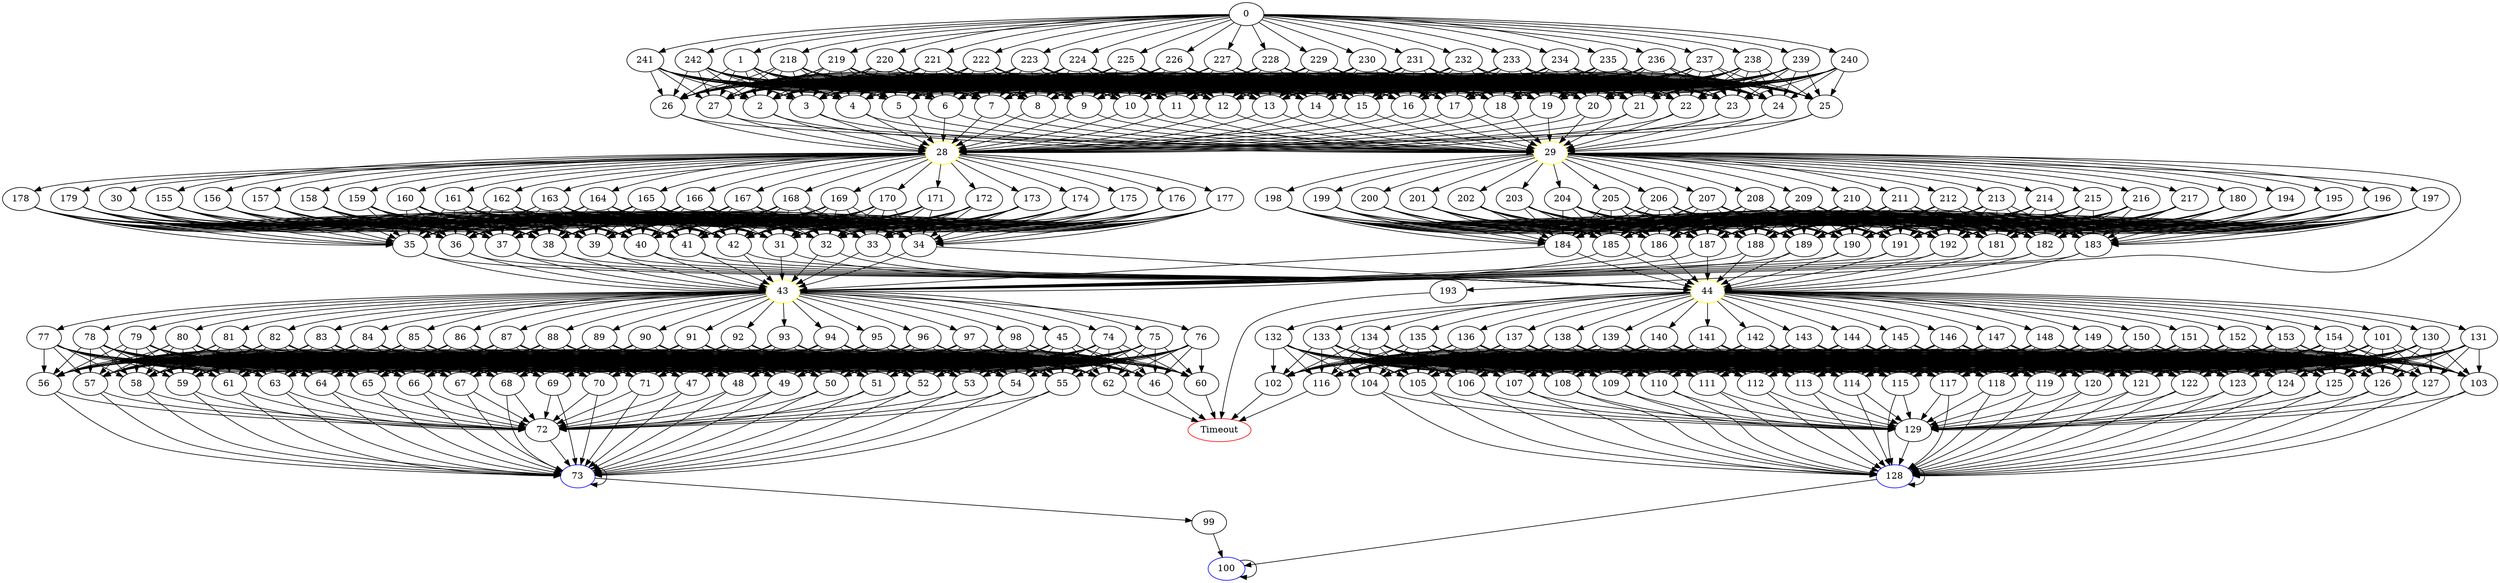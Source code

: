 digraph G {
	0 -> 1;
	0 -> 218;
	0 -> 219;
	0 -> 220;
	0 -> 221;
	0 -> 222;
	0 -> 223;
	0 -> 224;
	0 -> 225;
	0 -> 226;
	0 -> 227;
	0 -> 228;
	0 -> 229;
	0 -> 230;
	0 -> 231;
	0 -> 232;
	0 -> 233;
	0 -> 234;
	0 -> 235;
	0 -> 236;
	0 -> 237;
	0 -> 238;
	0 -> 239;
	0 -> 240;
	0 -> 241;
	0 -> 242;
	1 -> 2;
	1 -> 3;
	1 -> 4;
	1 -> 5;
	1 -> 6;
	1 -> 7;
	1 -> 8;
	1 -> 9;
	1 -> 10;
	1 -> 11;
	1 -> 12;
	1 -> 13;
	1 -> 14;
	1 -> 15;
	1 -> 16;
	1 -> 17;
	1 -> 18;
	1 -> 19;
	1 -> 20;
	1 -> 21;
	1 -> 22;
	1 -> 23;
	1 -> 24;
	1 -> 25;
	1 -> 26;
	1 -> 27;
	2 -> "28";
28 [color=yellow];
	2 -> "29";
29 [color=yellow];
	3 -> "28";
28 [color=yellow];
	3 -> "29";
29 [color=yellow];
	4 -> "28";
28 [color=yellow];
	4 -> "29";
29 [color=yellow];
	5 -> "28";
28 [color=yellow];
	5 -> "29";
29 [color=yellow];
	6 -> "28";
28 [color=yellow];
	6 -> "29";
29 [color=yellow];
	7 -> "28";
28 [color=yellow];
	7 -> "29";
29 [color=yellow];
	8 -> "28";
28 [color=yellow];
	8 -> "29";
29 [color=yellow];
	9 -> "28";
28 [color=yellow];
	9 -> "29";
29 [color=yellow];
	10 -> "28";
28 [color=yellow];
	10 -> "29";
29 [color=yellow];
	11 -> "28";
28 [color=yellow];
	11 -> "29";
29 [color=yellow];
	12 -> "28";
28 [color=yellow];
	12 -> "29";
29 [color=yellow];
	13 -> "28";
28 [color=yellow];
	13 -> "29";
29 [color=yellow];
	14 -> "28";
28 [color=yellow];
	14 -> "29";
29 [color=yellow];
	15 -> "28";
28 [color=yellow];
	15 -> "29";
29 [color=yellow];
	16 -> "28";
28 [color=yellow];
	16 -> "29";
29 [color=yellow];
	17 -> "28";
28 [color=yellow];
	17 -> "29";
29 [color=yellow];
	18 -> "28";
28 [color=yellow];
	18 -> "29";
29 [color=yellow];
	19 -> "28";
28 [color=yellow];
	19 -> "29";
29 [color=yellow];
	20 -> "28";
28 [color=yellow];
	20 -> "29";
29 [color=yellow];
	21 -> "28";
28 [color=yellow];
	21 -> "29";
29 [color=yellow];
	22 -> "28";
28 [color=yellow];
	22 -> "29";
29 [color=yellow];
	23 -> "28";
28 [color=yellow];
	23 -> "29";
29 [color=yellow];
	24 -> "28";
28 [color=yellow];
	24 -> "29";
29 [color=yellow];
	25 -> "28";
28 [color=yellow];
	25 -> "29";
29 [color=yellow];
	26 -> "28";
28 [color=yellow];
	26 -> "29";
29 [color=yellow];
	27 -> "28";
28 [color=yellow];
	27 -> "29";
29 [color=yellow];
	28 -> 30;
	28 -> 155;
	28 -> 156;
	28 -> 157;
	28 -> 158;
	28 -> 159;
	28 -> 160;
	28 -> 161;
	28 -> 162;
	28 -> 163;
	28 -> 164;
	28 -> 165;
	28 -> 166;
	28 -> 167;
	28 -> 168;
	28 -> 169;
	28 -> 170;
	28 -> 171;
	28 -> 172;
	28 -> 173;
	28 -> 174;
	28 -> 175;
	28 -> 176;
	28 -> 177;
	28 -> 178;
	28 -> 179;
	29 -> 180;
	29 -> 193;
	29 -> 194;
	29 -> 195;
	29 -> 196;
	29 -> 197;
	29 -> 198;
	29 -> 199;
	29 -> 200;
	29 -> 201;
	29 -> 202;
	29 -> 203;
	29 -> 204;
	29 -> 205;
	29 -> 206;
	29 -> 207;
	29 -> 208;
	29 -> 209;
	29 -> 210;
	29 -> 211;
	29 -> 212;
	29 -> 213;
	29 -> 214;
	29 -> 215;
	29 -> 216;
	29 -> 217;
	30 -> 31;
	30 -> 32;
	30 -> 33;
	30 -> 34;
	30 -> 35;
	30 -> 36;
	30 -> 37;
	30 -> 38;
	30 -> 39;
	30 -> 40;
	30 -> 41;
	30 -> 42;
	31 -> "43";
43 [color=yellow];
	31 -> "44";
44 [color=yellow];
	32 -> "43";
43 [color=yellow];
	32 -> "44";
44 [color=yellow];
	33 -> "43";
43 [color=yellow];
	33 -> "44";
44 [color=yellow];
	34 -> "43";
43 [color=yellow];
	34 -> "44";
44 [color=yellow];
	35 -> "43";
43 [color=yellow];
	35 -> "44";
44 [color=yellow];
	36 -> "43";
43 [color=yellow];
	36 -> "44";
44 [color=yellow];
	37 -> "43";
43 [color=yellow];
	37 -> "44";
44 [color=yellow];
	38 -> "43";
43 [color=yellow];
	38 -> "44";
44 [color=yellow];
	39 -> "43";
43 [color=yellow];
	39 -> "44";
44 [color=yellow];
	40 -> "43";
43 [color=yellow];
	40 -> "44";
44 [color=yellow];
	41 -> "43";
43 [color=yellow];
	41 -> "44";
44 [color=yellow];
	42 -> "43";
43 [color=yellow];
	42 -> "44";
44 [color=yellow];
	43 -> 45;
	43 -> 74;
	43 -> 75;
	43 -> 76;
	43 -> 77;
	43 -> 78;
	43 -> 79;
	43 -> 80;
	43 -> 81;
	43 -> 82;
	43 -> 83;
	43 -> 84;
	43 -> 85;
	43 -> 86;
	43 -> 87;
	43 -> 88;
	43 -> 89;
	43 -> 90;
	43 -> 91;
	43 -> 92;
	43 -> 93;
	43 -> 94;
	43 -> 95;
	43 -> 96;
	43 -> 97;
	43 -> 98;
	44 -> 101;
	44 -> 130;
	44 -> 131;
	44 -> 132;
	44 -> 133;
	44 -> 134;
	44 -> 135;
	44 -> 136;
	44 -> 137;
	44 -> 138;
	44 -> 139;
	44 -> 140;
	44 -> 141;
	44 -> 142;
	44 -> 143;
	44 -> 144;
	44 -> 145;
	44 -> 146;
	44 -> 147;
	44 -> 148;
	44 -> 149;
	44 -> 150;
	44 -> 151;
	44 -> 152;
	44 -> 153;
	44 -> 154;
	45 -> 46;
	45 -> 47;
	45 -> 48;
	45 -> 49;
	45 -> 50;
	45 -> 51;
	45 -> 52;
	45 -> 53;
	45 -> 54;
	45 -> 55;
	45 -> 56;
	45 -> 57;
	45 -> 58;
	45 -> 59;
	45 -> 60;
	45 -> 61;
	45 -> 62;
	45 -> 63;
	45 -> 64;
	45 -> 65;
	45 -> 66;
	45 -> 67;
	45 -> 68;
	45 -> 69;
	45 -> 70;
	45 -> 71;
	46 -> "Timeout";
Timeout [color=red];
	47 -> 72;
	47 -> "73";
73 [color=blue];
	48 -> 72;
	48 -> "73";
73 [color=blue];
	49 -> 72;
	49 -> "73";
73 [color=blue];
	50 -> 72;
	50 -> "73";
73 [color=blue];
	51 -> 72;
	51 -> "73";
73 [color=blue];
	52 -> 72;
	52 -> "73";
73 [color=blue];
	53 -> 72;
	53 -> "73";
73 [color=blue];
	54 -> 72;
	54 -> "73";
73 [color=blue];
	55 -> 72;
	55 -> "73";
73 [color=blue];
	56 -> 72;
	56 -> "73";
73 [color=blue];
	57 -> 72;
	57 -> "73";
73 [color=blue];
	58 -> 72;
	58 -> "73";
73 [color=blue];
	59 -> 72;
	59 -> "73";
73 [color=blue];
	60 -> "Timeout";
Timeout [color=red];
	61 -> 72;
	61 -> "73";
73 [color=blue];
	62 -> "Timeout";
Timeout [color=red];
	63 -> 72;
	63 -> "73";
73 [color=blue];
	64 -> 72;
	64 -> "73";
73 [color=blue];
	65 -> 72;
	65 -> "73";
73 [color=blue];
	66 -> 72;
	66 -> "73";
73 [color=blue];
	67 -> 72;
	67 -> "73";
73 [color=blue];
	68 -> 72;
	68 -> "73";
73 [color=blue];
	69 -> 72;
	69 -> "73";
73 [color=blue];
	70 -> 72;
	70 -> "73";
73 [color=blue];
	71 -> 72;
	71 -> "73";
73 [color=blue];
	72 -> "73";
73 [color=blue];
	73 -> "73";
73 [color=blue];
	73 -> 99;
	74 -> 46;
	74 -> 47;
	74 -> 48;
	74 -> 49;
	74 -> 50;
	74 -> 51;
	74 -> 52;
	74 -> 53;
	74 -> 54;
	74 -> 55;
	74 -> 56;
	74 -> 57;
	74 -> 58;
	74 -> 59;
	74 -> 60;
	74 -> 61;
	74 -> 62;
	74 -> 63;
	74 -> 64;
	74 -> 65;
	74 -> 66;
	74 -> 67;
	74 -> 68;
	74 -> 69;
	74 -> 70;
	74 -> 71;
	75 -> 46;
	75 -> 47;
	75 -> 48;
	75 -> 49;
	75 -> 50;
	75 -> 51;
	75 -> 52;
	75 -> 53;
	75 -> 54;
	75 -> 55;
	75 -> 56;
	75 -> 57;
	75 -> 58;
	75 -> 59;
	75 -> 60;
	75 -> 61;
	75 -> 62;
	75 -> 63;
	75 -> 64;
	75 -> 65;
	75 -> 66;
	75 -> 67;
	75 -> 68;
	75 -> 69;
	75 -> 70;
	75 -> 71;
	76 -> 46;
	76 -> 47;
	76 -> 48;
	76 -> 49;
	76 -> 50;
	76 -> 51;
	76 -> 52;
	76 -> 53;
	76 -> 54;
	76 -> 55;
	76 -> 56;
	76 -> 57;
	76 -> 58;
	76 -> 59;
	76 -> 60;
	76 -> 61;
	76 -> 62;
	76 -> 63;
	76 -> 64;
	76 -> 65;
	76 -> 66;
	76 -> 67;
	76 -> 68;
	76 -> 69;
	76 -> 70;
	76 -> 71;
	77 -> 46;
	77 -> 47;
	77 -> 48;
	77 -> 49;
	77 -> 50;
	77 -> 51;
	77 -> 52;
	77 -> 53;
	77 -> 54;
	77 -> 55;
	77 -> 56;
	77 -> 57;
	77 -> 58;
	77 -> 59;
	77 -> 60;
	77 -> 61;
	77 -> 62;
	77 -> 63;
	77 -> 64;
	77 -> 65;
	77 -> 66;
	77 -> 67;
	77 -> 68;
	77 -> 69;
	77 -> 70;
	77 -> 71;
	78 -> 46;
	78 -> 47;
	78 -> 48;
	78 -> 49;
	78 -> 50;
	78 -> 51;
	78 -> 52;
	78 -> 53;
	78 -> 54;
	78 -> 55;
	78 -> 56;
	78 -> 57;
	78 -> 58;
	78 -> 59;
	78 -> 60;
	78 -> 61;
	78 -> 62;
	78 -> 63;
	78 -> 64;
	78 -> 65;
	78 -> 66;
	78 -> 67;
	78 -> 68;
	78 -> 69;
	78 -> 70;
	78 -> 71;
	79 -> 46;
	79 -> 47;
	79 -> 48;
	79 -> 49;
	79 -> 50;
	79 -> 51;
	79 -> 52;
	79 -> 53;
	79 -> 54;
	79 -> 55;
	79 -> 56;
	79 -> 57;
	79 -> 58;
	79 -> 59;
	79 -> 60;
	79 -> 61;
	79 -> 62;
	79 -> 63;
	79 -> 64;
	79 -> 65;
	79 -> 66;
	79 -> 67;
	79 -> 68;
	79 -> 69;
	79 -> 70;
	79 -> 71;
	80 -> 46;
	80 -> 47;
	80 -> 48;
	80 -> 49;
	80 -> 50;
	80 -> 51;
	80 -> 52;
	80 -> 53;
	80 -> 54;
	80 -> 55;
	80 -> 56;
	80 -> 57;
	80 -> 58;
	80 -> 59;
	80 -> 60;
	80 -> 61;
	80 -> 62;
	80 -> 63;
	80 -> 64;
	80 -> 65;
	80 -> 66;
	80 -> 67;
	80 -> 68;
	80 -> 69;
	80 -> 70;
	80 -> 71;
	81 -> 46;
	81 -> 47;
	81 -> 48;
	81 -> 49;
	81 -> 50;
	81 -> 51;
	81 -> 52;
	81 -> 53;
	81 -> 54;
	81 -> 55;
	81 -> 56;
	81 -> 57;
	81 -> 58;
	81 -> 59;
	81 -> 60;
	81 -> 61;
	81 -> 62;
	81 -> 63;
	81 -> 64;
	81 -> 65;
	81 -> 66;
	81 -> 67;
	81 -> 68;
	81 -> 69;
	81 -> 70;
	81 -> 71;
	82 -> 46;
	82 -> 47;
	82 -> 48;
	82 -> 49;
	82 -> 50;
	82 -> 51;
	82 -> 52;
	82 -> 53;
	82 -> 54;
	82 -> 55;
	82 -> 56;
	82 -> 57;
	82 -> 58;
	82 -> 59;
	82 -> 60;
	82 -> 61;
	82 -> 62;
	82 -> 63;
	82 -> 64;
	82 -> 65;
	82 -> 66;
	82 -> 67;
	82 -> 68;
	82 -> 69;
	82 -> 70;
	82 -> 71;
	83 -> 46;
	83 -> 47;
	83 -> 48;
	83 -> 49;
	83 -> 50;
	83 -> 51;
	83 -> 52;
	83 -> 53;
	83 -> 54;
	83 -> 55;
	83 -> 56;
	83 -> 57;
	83 -> 58;
	83 -> 59;
	83 -> 60;
	83 -> 61;
	83 -> 62;
	83 -> 63;
	83 -> 64;
	83 -> 65;
	83 -> 66;
	83 -> 67;
	83 -> 68;
	83 -> 69;
	83 -> 70;
	83 -> 71;
	84 -> 46;
	84 -> 47;
	84 -> 48;
	84 -> 49;
	84 -> 50;
	84 -> 51;
	84 -> 52;
	84 -> 53;
	84 -> 54;
	84 -> 55;
	84 -> 56;
	84 -> 57;
	84 -> 58;
	84 -> 59;
	84 -> 60;
	84 -> 61;
	84 -> 62;
	84 -> 63;
	84 -> 64;
	84 -> 65;
	84 -> 66;
	84 -> 67;
	84 -> 68;
	84 -> 69;
	84 -> 70;
	84 -> 71;
	85 -> 46;
	85 -> 47;
	85 -> 48;
	85 -> 49;
	85 -> 50;
	85 -> 51;
	85 -> 52;
	85 -> 53;
	85 -> 54;
	85 -> 55;
	85 -> 56;
	85 -> 57;
	85 -> 58;
	85 -> 59;
	85 -> 60;
	85 -> 61;
	85 -> 62;
	85 -> 63;
	85 -> 64;
	85 -> 65;
	85 -> 66;
	85 -> 67;
	85 -> 68;
	85 -> 69;
	85 -> 70;
	85 -> 71;
	86 -> 46;
	86 -> 47;
	86 -> 48;
	86 -> 49;
	86 -> 50;
	86 -> 51;
	86 -> 52;
	86 -> 53;
	86 -> 54;
	86 -> 55;
	86 -> 56;
	86 -> 57;
	86 -> 58;
	86 -> 59;
	86 -> 60;
	86 -> 61;
	86 -> 62;
	86 -> 63;
	86 -> 64;
	86 -> 65;
	86 -> 66;
	86 -> 67;
	86 -> 68;
	86 -> 69;
	86 -> 70;
	86 -> 71;
	87 -> 46;
	87 -> 47;
	87 -> 48;
	87 -> 49;
	87 -> 50;
	87 -> 51;
	87 -> 52;
	87 -> 53;
	87 -> 54;
	87 -> 55;
	87 -> 56;
	87 -> 57;
	87 -> 58;
	87 -> 59;
	87 -> 60;
	87 -> 61;
	87 -> 62;
	87 -> 63;
	87 -> 64;
	87 -> 65;
	87 -> 66;
	87 -> 67;
	87 -> 68;
	87 -> 69;
	87 -> 70;
	87 -> 71;
	88 -> 46;
	88 -> 47;
	88 -> 48;
	88 -> 49;
	88 -> 50;
	88 -> 51;
	88 -> 52;
	88 -> 53;
	88 -> 54;
	88 -> 55;
	88 -> 56;
	88 -> 57;
	88 -> 58;
	88 -> 59;
	88 -> 60;
	88 -> 61;
	88 -> 62;
	88 -> 63;
	88 -> 64;
	88 -> 65;
	88 -> 66;
	88 -> 67;
	88 -> 68;
	88 -> 69;
	88 -> 70;
	88 -> 71;
	89 -> 46;
	89 -> 47;
	89 -> 48;
	89 -> 49;
	89 -> 50;
	89 -> 51;
	89 -> 52;
	89 -> 53;
	89 -> 54;
	89 -> 55;
	89 -> 56;
	89 -> 57;
	89 -> 58;
	89 -> 59;
	89 -> 60;
	89 -> 61;
	89 -> 62;
	89 -> 63;
	89 -> 64;
	89 -> 65;
	89 -> 66;
	89 -> 67;
	89 -> 68;
	89 -> 69;
	89 -> 70;
	89 -> 71;
	90 -> 46;
	90 -> 47;
	90 -> 48;
	90 -> 49;
	90 -> 50;
	90 -> 51;
	90 -> 52;
	90 -> 53;
	90 -> 54;
	90 -> 55;
	90 -> 56;
	90 -> 57;
	90 -> 58;
	90 -> 59;
	90 -> 60;
	90 -> 61;
	90 -> 62;
	90 -> 63;
	90 -> 64;
	90 -> 65;
	90 -> 66;
	90 -> 67;
	90 -> 68;
	90 -> 69;
	90 -> 70;
	90 -> 71;
	91 -> 46;
	91 -> 47;
	91 -> 48;
	91 -> 49;
	91 -> 50;
	91 -> 51;
	91 -> 52;
	91 -> 53;
	91 -> 54;
	91 -> 55;
	91 -> 56;
	91 -> 57;
	91 -> 58;
	91 -> 59;
	91 -> 60;
	91 -> 61;
	91 -> 62;
	91 -> 63;
	91 -> 64;
	91 -> 65;
	91 -> 66;
	91 -> 67;
	91 -> 68;
	91 -> 69;
	91 -> 70;
	91 -> 71;
	92 -> 46;
	92 -> 47;
	92 -> 48;
	92 -> 49;
	92 -> 50;
	92 -> 51;
	92 -> 52;
	92 -> 53;
	92 -> 54;
	92 -> 55;
	92 -> 56;
	92 -> 57;
	92 -> 58;
	92 -> 59;
	92 -> 60;
	92 -> 61;
	92 -> 62;
	92 -> 63;
	92 -> 64;
	92 -> 65;
	92 -> 66;
	92 -> 67;
	92 -> 68;
	92 -> 69;
	92 -> 70;
	92 -> 71;
	93 -> 46;
	93 -> 47;
	93 -> 48;
	93 -> 49;
	93 -> 50;
	93 -> 51;
	93 -> 52;
	93 -> 53;
	93 -> 54;
	93 -> 55;
	93 -> 56;
	93 -> 57;
	93 -> 58;
	93 -> 59;
	93 -> 60;
	93 -> 61;
	93 -> 62;
	93 -> 63;
	93 -> 64;
	93 -> 65;
	93 -> 66;
	93 -> 67;
	93 -> 68;
	93 -> 69;
	93 -> 70;
	93 -> 71;
	94 -> 46;
	94 -> 47;
	94 -> 48;
	94 -> 49;
	94 -> 50;
	94 -> 51;
	94 -> 52;
	94 -> 53;
	94 -> 54;
	94 -> 55;
	94 -> 56;
	94 -> 57;
	94 -> 58;
	94 -> 59;
	94 -> 60;
	94 -> 61;
	94 -> 62;
	94 -> 63;
	94 -> 64;
	94 -> 65;
	94 -> 66;
	94 -> 67;
	94 -> 68;
	94 -> 69;
	94 -> 70;
	94 -> 71;
	95 -> 46;
	95 -> 47;
	95 -> 48;
	95 -> 49;
	95 -> 50;
	95 -> 51;
	95 -> 52;
	95 -> 53;
	95 -> 54;
	95 -> 55;
	95 -> 56;
	95 -> 57;
	95 -> 58;
	95 -> 59;
	95 -> 60;
	95 -> 61;
	95 -> 62;
	95 -> 63;
	95 -> 64;
	95 -> 65;
	95 -> 66;
	95 -> 67;
	95 -> 68;
	95 -> 69;
	95 -> 70;
	95 -> 71;
	96 -> 46;
	96 -> 47;
	96 -> 48;
	96 -> 49;
	96 -> 50;
	96 -> 51;
	96 -> 52;
	96 -> 53;
	96 -> 54;
	96 -> 55;
	96 -> 56;
	96 -> 57;
	96 -> 58;
	96 -> 59;
	96 -> 60;
	96 -> 61;
	96 -> 62;
	96 -> 63;
	96 -> 64;
	96 -> 65;
	96 -> 66;
	96 -> 67;
	96 -> 68;
	96 -> 69;
	96 -> 70;
	96 -> 71;
	97 -> 46;
	97 -> 47;
	97 -> 48;
	97 -> 49;
	97 -> 50;
	97 -> 51;
	97 -> 52;
	97 -> 53;
	97 -> 54;
	97 -> 55;
	97 -> 56;
	97 -> 57;
	97 -> 58;
	97 -> 59;
	97 -> 60;
	97 -> 61;
	97 -> 62;
	97 -> 63;
	97 -> 64;
	97 -> 65;
	97 -> 66;
	97 -> 67;
	97 -> 68;
	97 -> 69;
	97 -> 70;
	97 -> 71;
	98 -> 46;
	98 -> 47;
	98 -> 48;
	98 -> 49;
	98 -> 50;
	98 -> 51;
	98 -> 52;
	98 -> 53;
	98 -> 54;
	98 -> 55;
	98 -> 56;
	98 -> 57;
	98 -> 58;
	98 -> 59;
	98 -> 60;
	98 -> 61;
	98 -> 62;
	98 -> 63;
	98 -> 64;
	98 -> 65;
	98 -> 66;
	98 -> 67;
	98 -> 68;
	98 -> 69;
	98 -> 70;
	98 -> 71;
	99 -> "100";
100 [color=blue];
	100 -> "100";
100 [color=blue];
	101 -> 102;
	101 -> 103;
	101 -> 104;
	101 -> 105;
	101 -> 106;
	101 -> 107;
	101 -> 108;
	101 -> 109;
	101 -> 110;
	101 -> 111;
	101 -> 112;
	101 -> 113;
	101 -> 114;
	101 -> 115;
	101 -> 116;
	101 -> 117;
	101 -> 118;
	101 -> 119;
	101 -> 120;
	101 -> 121;
	101 -> 122;
	101 -> 123;
	101 -> 124;
	101 -> 125;
	101 -> 126;
	101 -> 127;
	102 -> "Timeout";
Timeout [color=red];
	103 -> "128";
128 [color=blue];
	103 -> 129;
	104 -> "128";
128 [color=blue];
	104 -> 129;
	105 -> "128";
128 [color=blue];
	105 -> 129;
	106 -> "128";
128 [color=blue];
	106 -> 129;
	107 -> "128";
128 [color=blue];
	107 -> 129;
	108 -> "128";
128 [color=blue];
	108 -> 129;
	109 -> "128";
128 [color=blue];
	109 -> 129;
	110 -> "128";
128 [color=blue];
	110 -> 129;
	111 -> "128";
128 [color=blue];
	111 -> 129;
	112 -> "128";
128 [color=blue];
	112 -> 129;
	113 -> "128";
128 [color=blue];
	113 -> 129;
	114 -> "128";
128 [color=blue];
	114 -> 129;
	115 -> "128";
128 [color=blue];
	115 -> 129;
	116 -> "Timeout";
Timeout [color=red];
	117 -> "128";
128 [color=blue];
	117 -> 129;
	118 -> "128";
128 [color=blue];
	118 -> 129;
	119 -> "128";
128 [color=blue];
	119 -> 129;
	120 -> "128";
128 [color=blue];
	120 -> 129;
	121 -> "128";
128 [color=blue];
	121 -> 129;
	122 -> "128";
128 [color=blue];
	122 -> 129;
	123 -> "128";
128 [color=blue];
	123 -> 129;
	124 -> "128";
128 [color=blue];
	124 -> 129;
	125 -> "128";
128 [color=blue];
	125 -> 129;
	126 -> "128";
128 [color=blue];
	126 -> 129;
	127 -> "128";
128 [color=blue];
	127 -> 129;
	128 -> "100";
100 [color=blue];
	128 -> "128";
128 [color=blue];
	129 -> "128";
128 [color=blue];
	130 -> 102;
	130 -> 103;
	130 -> 104;
	130 -> 105;
	130 -> 106;
	130 -> 107;
	130 -> 108;
	130 -> 109;
	130 -> 110;
	130 -> 111;
	130 -> 112;
	130 -> 113;
	130 -> 114;
	130 -> 115;
	130 -> 116;
	130 -> 117;
	130 -> 118;
	130 -> 119;
	130 -> 120;
	130 -> 121;
	130 -> 122;
	130 -> 123;
	130 -> 124;
	130 -> 125;
	130 -> 126;
	130 -> 127;
	131 -> 102;
	131 -> 103;
	131 -> 104;
	131 -> 105;
	131 -> 106;
	131 -> 107;
	131 -> 108;
	131 -> 109;
	131 -> 110;
	131 -> 111;
	131 -> 112;
	131 -> 113;
	131 -> 114;
	131 -> 115;
	131 -> 116;
	131 -> 117;
	131 -> 118;
	131 -> 119;
	131 -> 120;
	131 -> 121;
	131 -> 122;
	131 -> 123;
	131 -> 124;
	131 -> 125;
	131 -> 126;
	131 -> 127;
	132 -> 102;
	132 -> 103;
	132 -> 104;
	132 -> 105;
	132 -> 106;
	132 -> 107;
	132 -> 108;
	132 -> 109;
	132 -> 110;
	132 -> 111;
	132 -> 112;
	132 -> 113;
	132 -> 114;
	132 -> 115;
	132 -> 116;
	132 -> 117;
	132 -> 118;
	132 -> 119;
	132 -> 120;
	132 -> 121;
	132 -> 122;
	132 -> 123;
	132 -> 124;
	132 -> 125;
	132 -> 126;
	132 -> 127;
	133 -> 102;
	133 -> 103;
	133 -> 104;
	133 -> 105;
	133 -> 106;
	133 -> 107;
	133 -> 108;
	133 -> 109;
	133 -> 110;
	133 -> 111;
	133 -> 112;
	133 -> 113;
	133 -> 114;
	133 -> 115;
	133 -> 116;
	133 -> 117;
	133 -> 118;
	133 -> 119;
	133 -> 120;
	133 -> 121;
	133 -> 122;
	133 -> 123;
	133 -> 124;
	133 -> 125;
	133 -> 126;
	133 -> 127;
	134 -> 102;
	134 -> 103;
	134 -> 104;
	134 -> 105;
	134 -> 106;
	134 -> 107;
	134 -> 108;
	134 -> 109;
	134 -> 110;
	134 -> 111;
	134 -> 112;
	134 -> 113;
	134 -> 114;
	134 -> 115;
	134 -> 116;
	134 -> 117;
	134 -> 118;
	134 -> 119;
	134 -> 120;
	134 -> 121;
	134 -> 122;
	134 -> 123;
	134 -> 124;
	134 -> 125;
	134 -> 126;
	134 -> 127;
	135 -> 102;
	135 -> 103;
	135 -> 104;
	135 -> 105;
	135 -> 106;
	135 -> 107;
	135 -> 108;
	135 -> 109;
	135 -> 110;
	135 -> 111;
	135 -> 112;
	135 -> 113;
	135 -> 114;
	135 -> 115;
	135 -> 116;
	135 -> 117;
	135 -> 118;
	135 -> 119;
	135 -> 120;
	135 -> 121;
	135 -> 122;
	135 -> 123;
	135 -> 124;
	135 -> 125;
	135 -> 126;
	135 -> 127;
	136 -> 102;
	136 -> 103;
	136 -> 104;
	136 -> 105;
	136 -> 106;
	136 -> 107;
	136 -> 108;
	136 -> 109;
	136 -> 110;
	136 -> 111;
	136 -> 112;
	136 -> 113;
	136 -> 114;
	136 -> 115;
	136 -> 116;
	136 -> 117;
	136 -> 118;
	136 -> 119;
	136 -> 120;
	136 -> 121;
	136 -> 122;
	136 -> 123;
	136 -> 124;
	136 -> 125;
	136 -> 126;
	136 -> 127;
	137 -> 102;
	137 -> 103;
	137 -> 104;
	137 -> 105;
	137 -> 106;
	137 -> 107;
	137 -> 108;
	137 -> 109;
	137 -> 110;
	137 -> 111;
	137 -> 112;
	137 -> 113;
	137 -> 114;
	137 -> 115;
	137 -> 116;
	137 -> 117;
	137 -> 118;
	137 -> 119;
	137 -> 120;
	137 -> 121;
	137 -> 122;
	137 -> 123;
	137 -> 124;
	137 -> 125;
	137 -> 126;
	137 -> 127;
	138 -> 102;
	138 -> 103;
	138 -> 104;
	138 -> 105;
	138 -> 106;
	138 -> 107;
	138 -> 108;
	138 -> 109;
	138 -> 110;
	138 -> 111;
	138 -> 112;
	138 -> 113;
	138 -> 114;
	138 -> 115;
	138 -> 116;
	138 -> 117;
	138 -> 118;
	138 -> 119;
	138 -> 120;
	138 -> 121;
	138 -> 122;
	138 -> 123;
	138 -> 124;
	138 -> 125;
	138 -> 126;
	138 -> 127;
	139 -> 102;
	139 -> 103;
	139 -> 104;
	139 -> 105;
	139 -> 106;
	139 -> 107;
	139 -> 108;
	139 -> 109;
	139 -> 110;
	139 -> 111;
	139 -> 112;
	139 -> 113;
	139 -> 114;
	139 -> 115;
	139 -> 116;
	139 -> 117;
	139 -> 118;
	139 -> 119;
	139 -> 120;
	139 -> 121;
	139 -> 122;
	139 -> 123;
	139 -> 124;
	139 -> 125;
	139 -> 126;
	139 -> 127;
	140 -> 102;
	140 -> 103;
	140 -> 104;
	140 -> 105;
	140 -> 106;
	140 -> 107;
	140 -> 108;
	140 -> 109;
	140 -> 110;
	140 -> 111;
	140 -> 112;
	140 -> 113;
	140 -> 114;
	140 -> 115;
	140 -> 116;
	140 -> 117;
	140 -> 118;
	140 -> 119;
	140 -> 120;
	140 -> 121;
	140 -> 122;
	140 -> 123;
	140 -> 124;
	140 -> 125;
	140 -> 126;
	140 -> 127;
	141 -> 102;
	141 -> 103;
	141 -> 104;
	141 -> 105;
	141 -> 106;
	141 -> 107;
	141 -> 108;
	141 -> 109;
	141 -> 110;
	141 -> 111;
	141 -> 112;
	141 -> 113;
	141 -> 114;
	141 -> 115;
	141 -> 116;
	141 -> 117;
	141 -> 118;
	141 -> 119;
	141 -> 120;
	141 -> 121;
	141 -> 122;
	141 -> 123;
	141 -> 124;
	141 -> 125;
	141 -> 126;
	141 -> 127;
	142 -> 102;
	142 -> 103;
	142 -> 104;
	142 -> 105;
	142 -> 106;
	142 -> 107;
	142 -> 108;
	142 -> 109;
	142 -> 110;
	142 -> 111;
	142 -> 112;
	142 -> 113;
	142 -> 114;
	142 -> 115;
	142 -> 116;
	142 -> 117;
	142 -> 118;
	142 -> 119;
	142 -> 120;
	142 -> 121;
	142 -> 122;
	142 -> 123;
	142 -> 124;
	142 -> 125;
	142 -> 126;
	142 -> 127;
	143 -> 102;
	143 -> 103;
	143 -> 104;
	143 -> 105;
	143 -> 106;
	143 -> 107;
	143 -> 108;
	143 -> 109;
	143 -> 110;
	143 -> 111;
	143 -> 112;
	143 -> 113;
	143 -> 114;
	143 -> 115;
	143 -> 116;
	143 -> 117;
	143 -> 118;
	143 -> 119;
	143 -> 120;
	143 -> 121;
	143 -> 122;
	143 -> 123;
	143 -> 124;
	143 -> 125;
	143 -> 126;
	143 -> 127;
	144 -> 102;
	144 -> 103;
	144 -> 104;
	144 -> 105;
	144 -> 106;
	144 -> 107;
	144 -> 108;
	144 -> 109;
	144 -> 110;
	144 -> 111;
	144 -> 112;
	144 -> 113;
	144 -> 114;
	144 -> 115;
	144 -> 116;
	144 -> 117;
	144 -> 118;
	144 -> 119;
	144 -> 120;
	144 -> 121;
	144 -> 122;
	144 -> 123;
	144 -> 124;
	144 -> 125;
	144 -> 126;
	144 -> 127;
	145 -> 102;
	145 -> 103;
	145 -> 104;
	145 -> 105;
	145 -> 106;
	145 -> 107;
	145 -> 108;
	145 -> 109;
	145 -> 110;
	145 -> 111;
	145 -> 112;
	145 -> 113;
	145 -> 114;
	145 -> 115;
	145 -> 116;
	145 -> 117;
	145 -> 118;
	145 -> 119;
	145 -> 120;
	145 -> 121;
	145 -> 122;
	145 -> 123;
	145 -> 124;
	145 -> 125;
	145 -> 126;
	145 -> 127;
	146 -> 102;
	146 -> 103;
	146 -> 104;
	146 -> 105;
	146 -> 106;
	146 -> 107;
	146 -> 108;
	146 -> 109;
	146 -> 110;
	146 -> 111;
	146 -> 112;
	146 -> 113;
	146 -> 114;
	146 -> 115;
	146 -> 116;
	146 -> 117;
	146 -> 118;
	146 -> 119;
	146 -> 120;
	146 -> 121;
	146 -> 122;
	146 -> 123;
	146 -> 124;
	146 -> 125;
	146 -> 126;
	146 -> 127;
	147 -> 102;
	147 -> 103;
	147 -> 104;
	147 -> 105;
	147 -> 106;
	147 -> 107;
	147 -> 108;
	147 -> 109;
	147 -> 110;
	147 -> 111;
	147 -> 112;
	147 -> 113;
	147 -> 114;
	147 -> 115;
	147 -> 116;
	147 -> 117;
	147 -> 118;
	147 -> 119;
	147 -> 120;
	147 -> 121;
	147 -> 122;
	147 -> 123;
	147 -> 124;
	147 -> 125;
	147 -> 126;
	147 -> 127;
	148 -> 102;
	148 -> 103;
	148 -> 104;
	148 -> 105;
	148 -> 106;
	148 -> 107;
	148 -> 108;
	148 -> 109;
	148 -> 110;
	148 -> 111;
	148 -> 112;
	148 -> 113;
	148 -> 114;
	148 -> 115;
	148 -> 116;
	148 -> 117;
	148 -> 118;
	148 -> 119;
	148 -> 120;
	148 -> 121;
	148 -> 122;
	148 -> 123;
	148 -> 124;
	148 -> 125;
	148 -> 126;
	148 -> 127;
	149 -> 102;
	149 -> 103;
	149 -> 104;
	149 -> 105;
	149 -> 106;
	149 -> 107;
	149 -> 108;
	149 -> 109;
	149 -> 110;
	149 -> 111;
	149 -> 112;
	149 -> 113;
	149 -> 114;
	149 -> 115;
	149 -> 116;
	149 -> 117;
	149 -> 118;
	149 -> 119;
	149 -> 120;
	149 -> 121;
	149 -> 122;
	149 -> 123;
	149 -> 124;
	149 -> 125;
	149 -> 126;
	149 -> 127;
	150 -> 102;
	150 -> 103;
	150 -> 104;
	150 -> 105;
	150 -> 106;
	150 -> 107;
	150 -> 108;
	150 -> 109;
	150 -> 110;
	150 -> 111;
	150 -> 112;
	150 -> 113;
	150 -> 114;
	150 -> 115;
	150 -> 116;
	150 -> 117;
	150 -> 118;
	150 -> 119;
	150 -> 120;
	150 -> 121;
	150 -> 122;
	150 -> 123;
	150 -> 124;
	150 -> 125;
	150 -> 126;
	150 -> 127;
	151 -> 102;
	151 -> 103;
	151 -> 104;
	151 -> 105;
	151 -> 106;
	151 -> 107;
	151 -> 108;
	151 -> 109;
	151 -> 110;
	151 -> 111;
	151 -> 112;
	151 -> 113;
	151 -> 114;
	151 -> 115;
	151 -> 116;
	151 -> 117;
	151 -> 118;
	151 -> 119;
	151 -> 120;
	151 -> 121;
	151 -> 122;
	151 -> 123;
	151 -> 124;
	151 -> 125;
	151 -> 126;
	151 -> 127;
	152 -> 102;
	152 -> 103;
	152 -> 104;
	152 -> 105;
	152 -> 106;
	152 -> 107;
	152 -> 108;
	152 -> 109;
	152 -> 110;
	152 -> 111;
	152 -> 112;
	152 -> 113;
	152 -> 114;
	152 -> 115;
	152 -> 116;
	152 -> 117;
	152 -> 118;
	152 -> 119;
	152 -> 120;
	152 -> 121;
	152 -> 122;
	152 -> 123;
	152 -> 124;
	152 -> 125;
	152 -> 126;
	152 -> 127;
	153 -> 102;
	153 -> 103;
	153 -> 104;
	153 -> 105;
	153 -> 106;
	153 -> 107;
	153 -> 108;
	153 -> 109;
	153 -> 110;
	153 -> 111;
	153 -> 112;
	153 -> 113;
	153 -> 114;
	153 -> 115;
	153 -> 116;
	153 -> 117;
	153 -> 118;
	153 -> 119;
	153 -> 120;
	153 -> 121;
	153 -> 122;
	153 -> 123;
	153 -> 124;
	153 -> 125;
	153 -> 126;
	153 -> 127;
	154 -> 102;
	154 -> 103;
	154 -> 104;
	154 -> 105;
	154 -> 106;
	154 -> 107;
	154 -> 108;
	154 -> 109;
	154 -> 110;
	154 -> 111;
	154 -> 112;
	154 -> 113;
	154 -> 114;
	154 -> 115;
	154 -> 116;
	154 -> 117;
	154 -> 118;
	154 -> 119;
	154 -> 120;
	154 -> 121;
	154 -> 122;
	154 -> 123;
	154 -> 124;
	154 -> 125;
	154 -> 126;
	154 -> 127;
	155 -> 31;
	155 -> 32;
	155 -> 33;
	155 -> 34;
	155 -> 35;
	155 -> 36;
	155 -> 37;
	155 -> 38;
	155 -> 39;
	155 -> 40;
	155 -> 41;
	155 -> 42;
	156 -> 31;
	156 -> 32;
	156 -> 33;
	156 -> 34;
	156 -> 35;
	156 -> 36;
	156 -> 37;
	156 -> 38;
	156 -> 39;
	156 -> 40;
	156 -> 41;
	156 -> 42;
	157 -> 31;
	157 -> 32;
	157 -> 33;
	157 -> 34;
	157 -> 35;
	157 -> 36;
	157 -> 37;
	157 -> 38;
	157 -> 39;
	157 -> 40;
	157 -> 41;
	157 -> 42;
	158 -> 31;
	158 -> 32;
	158 -> 33;
	158 -> 34;
	158 -> 35;
	158 -> 36;
	158 -> 37;
	158 -> 38;
	158 -> 39;
	158 -> 40;
	158 -> 41;
	158 -> 42;
	159 -> 31;
	159 -> 32;
	159 -> 33;
	159 -> 34;
	159 -> 35;
	159 -> 36;
	159 -> 37;
	159 -> 38;
	159 -> 39;
	159 -> 40;
	159 -> 41;
	159 -> 42;
	160 -> 31;
	160 -> 32;
	160 -> 33;
	160 -> 34;
	160 -> 35;
	160 -> 36;
	160 -> 37;
	160 -> 38;
	160 -> 39;
	160 -> 40;
	160 -> 41;
	160 -> 42;
	161 -> 31;
	161 -> 32;
	161 -> 33;
	161 -> 34;
	161 -> 35;
	161 -> 36;
	161 -> 37;
	161 -> 38;
	161 -> 39;
	161 -> 40;
	161 -> 41;
	161 -> 42;
	162 -> 31;
	162 -> 32;
	162 -> 33;
	162 -> 34;
	162 -> 35;
	162 -> 36;
	162 -> 37;
	162 -> 38;
	162 -> 39;
	162 -> 40;
	162 -> 41;
	162 -> 42;
	163 -> 31;
	163 -> 32;
	163 -> 33;
	163 -> 34;
	163 -> 35;
	163 -> 36;
	163 -> 37;
	163 -> 38;
	163 -> 39;
	163 -> 40;
	163 -> 41;
	163 -> 42;
	164 -> 31;
	164 -> 32;
	164 -> 33;
	164 -> 34;
	164 -> 35;
	164 -> 36;
	164 -> 37;
	164 -> 38;
	164 -> 39;
	164 -> 40;
	164 -> 41;
	164 -> 42;
	165 -> 31;
	165 -> 32;
	165 -> 33;
	165 -> 34;
	165 -> 35;
	165 -> 36;
	165 -> 37;
	165 -> 38;
	165 -> 39;
	165 -> 40;
	165 -> 41;
	165 -> 42;
	166 -> 31;
	166 -> 32;
	166 -> 33;
	166 -> 34;
	166 -> 35;
	166 -> 36;
	166 -> 37;
	166 -> 38;
	166 -> 39;
	166 -> 40;
	166 -> 41;
	166 -> 42;
	167 -> 31;
	167 -> 32;
	167 -> 33;
	167 -> 34;
	167 -> 35;
	167 -> 36;
	167 -> 37;
	167 -> 38;
	167 -> 39;
	167 -> 40;
	167 -> 41;
	167 -> 42;
	168 -> 31;
	168 -> 32;
	168 -> 33;
	168 -> 34;
	168 -> 35;
	168 -> 36;
	168 -> 37;
	168 -> 38;
	168 -> 39;
	168 -> 40;
	168 -> 41;
	168 -> 42;
	169 -> 31;
	169 -> 32;
	169 -> 33;
	169 -> 34;
	169 -> 35;
	169 -> 36;
	169 -> 37;
	169 -> 38;
	169 -> 39;
	169 -> 40;
	169 -> 41;
	169 -> 42;
	170 -> 31;
	170 -> 32;
	170 -> 33;
	170 -> 34;
	170 -> 35;
	170 -> 36;
	170 -> 37;
	170 -> 38;
	170 -> 39;
	170 -> 40;
	170 -> 41;
	170 -> 42;
	171 -> 31;
	171 -> 32;
	171 -> 33;
	171 -> 34;
	171 -> 35;
	171 -> 36;
	171 -> 37;
	171 -> 38;
	171 -> 39;
	171 -> 40;
	171 -> 41;
	171 -> 42;
	172 -> 31;
	172 -> 32;
	172 -> 33;
	172 -> 34;
	172 -> 35;
	172 -> 36;
	172 -> 37;
	172 -> 38;
	172 -> 39;
	172 -> 40;
	172 -> 41;
	172 -> 42;
	173 -> 31;
	173 -> 32;
	173 -> 33;
	173 -> 34;
	173 -> 35;
	173 -> 36;
	173 -> 37;
	173 -> 38;
	173 -> 39;
	173 -> 40;
	173 -> 41;
	173 -> 42;
	174 -> 31;
	174 -> 32;
	174 -> 33;
	174 -> 34;
	174 -> 35;
	174 -> 36;
	174 -> 37;
	174 -> 38;
	174 -> 39;
	174 -> 40;
	174 -> 41;
	174 -> 42;
	175 -> 31;
	175 -> 32;
	175 -> 33;
	175 -> 34;
	175 -> 35;
	175 -> 36;
	175 -> 37;
	175 -> 38;
	175 -> 39;
	175 -> 40;
	175 -> 41;
	175 -> 42;
	176 -> 31;
	176 -> 32;
	176 -> 33;
	176 -> 34;
	176 -> 35;
	176 -> 36;
	176 -> 37;
	176 -> 38;
	176 -> 39;
	176 -> 40;
	176 -> 41;
	176 -> 42;
	177 -> 31;
	177 -> 32;
	177 -> 33;
	177 -> 34;
	177 -> 35;
	177 -> 36;
	177 -> 37;
	177 -> 38;
	177 -> 39;
	177 -> 40;
	177 -> 41;
	177 -> 42;
	178 -> 31;
	178 -> 32;
	178 -> 33;
	178 -> 34;
	178 -> 35;
	178 -> 36;
	178 -> 37;
	178 -> 38;
	178 -> 39;
	178 -> 40;
	178 -> 41;
	178 -> 42;
	179 -> 31;
	179 -> 32;
	179 -> 33;
	179 -> 34;
	179 -> 35;
	179 -> 36;
	179 -> 37;
	179 -> 38;
	179 -> 39;
	179 -> 40;
	179 -> 41;
	179 -> 42;
	180 -> 181;
	180 -> 182;
	180 -> 183;
	180 -> 184;
	180 -> 185;
	180 -> 186;
	180 -> 187;
	180 -> 188;
	180 -> 189;
	180 -> 190;
	180 -> 191;
	180 -> 192;
	181 -> "43";
43 [color=yellow];
	181 -> "44";
44 [color=yellow];
	182 -> "43";
43 [color=yellow];
	182 -> "44";
44 [color=yellow];
	183 -> "43";
43 [color=yellow];
	183 -> "44";
44 [color=yellow];
	184 -> "43";
43 [color=yellow];
	184 -> "44";
44 [color=yellow];
	185 -> "43";
43 [color=yellow];
	185 -> "44";
44 [color=yellow];
	186 -> "43";
43 [color=yellow];
	186 -> "44";
44 [color=yellow];
	187 -> "43";
43 [color=yellow];
	187 -> "44";
44 [color=yellow];
	188 -> "43";
43 [color=yellow];
	188 -> "44";
44 [color=yellow];
	189 -> "43";
43 [color=yellow];
	189 -> "44";
44 [color=yellow];
	190 -> "43";
43 [color=yellow];
	190 -> "44";
44 [color=yellow];
	191 -> "43";
43 [color=yellow];
	191 -> "44";
44 [color=yellow];
	192 -> "43";
43 [color=yellow];
	192 -> "44";
44 [color=yellow];
	193 -> "Timeout";
Timeout [color=red];
	194 -> 181;
	194 -> 182;
	194 -> 183;
	194 -> 184;
	194 -> 185;
	194 -> 186;
	194 -> 187;
	194 -> 188;
	194 -> 189;
	194 -> 190;
	194 -> 191;
	194 -> 192;
	195 -> 181;
	195 -> 182;
	195 -> 183;
	195 -> 184;
	195 -> 185;
	195 -> 186;
	195 -> 187;
	195 -> 188;
	195 -> 189;
	195 -> 190;
	195 -> 191;
	195 -> 192;
	196 -> 181;
	196 -> 182;
	196 -> 183;
	196 -> 184;
	196 -> 185;
	196 -> 186;
	196 -> 187;
	196 -> 188;
	196 -> 189;
	196 -> 190;
	196 -> 191;
	196 -> 192;
	197 -> 181;
	197 -> 182;
	197 -> 183;
	197 -> 184;
	197 -> 185;
	197 -> 186;
	197 -> 187;
	197 -> 188;
	197 -> 189;
	197 -> 190;
	197 -> 191;
	197 -> 192;
	198 -> 181;
	198 -> 182;
	198 -> 183;
	198 -> 184;
	198 -> 185;
	198 -> 186;
	198 -> 187;
	198 -> 188;
	198 -> 189;
	198 -> 190;
	198 -> 191;
	198 -> 192;
	199 -> 181;
	199 -> 182;
	199 -> 183;
	199 -> 184;
	199 -> 185;
	199 -> 186;
	199 -> 187;
	199 -> 188;
	199 -> 189;
	199 -> 190;
	199 -> 191;
	199 -> 192;
	200 -> 181;
	200 -> 182;
	200 -> 183;
	200 -> 184;
	200 -> 185;
	200 -> 186;
	200 -> 187;
	200 -> 188;
	200 -> 189;
	200 -> 190;
	200 -> 191;
	200 -> 192;
	201 -> 181;
	201 -> 182;
	201 -> 183;
	201 -> 184;
	201 -> 185;
	201 -> 186;
	201 -> 187;
	201 -> 188;
	201 -> 189;
	201 -> 190;
	201 -> 191;
	201 -> 192;
	202 -> 181;
	202 -> 182;
	202 -> 183;
	202 -> 184;
	202 -> 185;
	202 -> 186;
	202 -> 187;
	202 -> 188;
	202 -> 189;
	202 -> 190;
	202 -> 191;
	202 -> 192;
	203 -> 181;
	203 -> 182;
	203 -> 183;
	203 -> 184;
	203 -> 185;
	203 -> 186;
	203 -> 187;
	203 -> 188;
	203 -> 189;
	203 -> 190;
	203 -> 191;
	203 -> 192;
	204 -> 181;
	204 -> 182;
	204 -> 183;
	204 -> 184;
	204 -> 185;
	204 -> 186;
	204 -> 187;
	204 -> 188;
	204 -> 189;
	204 -> 190;
	204 -> 191;
	204 -> 192;
	205 -> 181;
	205 -> 182;
	205 -> 183;
	205 -> 184;
	205 -> 185;
	205 -> 186;
	205 -> 187;
	205 -> 188;
	205 -> 189;
	205 -> 190;
	205 -> 191;
	205 -> 192;
	206 -> 181;
	206 -> 182;
	206 -> 183;
	206 -> 184;
	206 -> 185;
	206 -> 186;
	206 -> 187;
	206 -> 188;
	206 -> 189;
	206 -> 190;
	206 -> 191;
	206 -> 192;
	207 -> 181;
	207 -> 182;
	207 -> 183;
	207 -> 184;
	207 -> 185;
	207 -> 186;
	207 -> 187;
	207 -> 188;
	207 -> 189;
	207 -> 190;
	207 -> 191;
	207 -> 192;
	208 -> 181;
	208 -> 182;
	208 -> 183;
	208 -> 184;
	208 -> 185;
	208 -> 186;
	208 -> 187;
	208 -> 188;
	208 -> 189;
	208 -> 190;
	208 -> 191;
	208 -> 192;
	209 -> 181;
	209 -> 182;
	209 -> 183;
	209 -> 184;
	209 -> 185;
	209 -> 186;
	209 -> 187;
	209 -> 188;
	209 -> 189;
	209 -> 190;
	209 -> 191;
	209 -> 192;
	210 -> 181;
	210 -> 182;
	210 -> 183;
	210 -> 184;
	210 -> 185;
	210 -> 186;
	210 -> 187;
	210 -> 188;
	210 -> 189;
	210 -> 190;
	210 -> 191;
	210 -> 192;
	211 -> 181;
	211 -> 182;
	211 -> 183;
	211 -> 184;
	211 -> 185;
	211 -> 186;
	211 -> 187;
	211 -> 188;
	211 -> 189;
	211 -> 190;
	211 -> 191;
	211 -> 192;
	212 -> 181;
	212 -> 182;
	212 -> 183;
	212 -> 184;
	212 -> 185;
	212 -> 186;
	212 -> 187;
	212 -> 188;
	212 -> 189;
	212 -> 190;
	212 -> 191;
	212 -> 192;
	213 -> 181;
	213 -> 182;
	213 -> 183;
	213 -> 184;
	213 -> 185;
	213 -> 186;
	213 -> 187;
	213 -> 188;
	213 -> 189;
	213 -> 190;
	213 -> 191;
	213 -> 192;
	214 -> 181;
	214 -> 182;
	214 -> 183;
	214 -> 184;
	214 -> 185;
	214 -> 186;
	214 -> 187;
	214 -> 188;
	214 -> 189;
	214 -> 190;
	214 -> 191;
	214 -> 192;
	215 -> 181;
	215 -> 182;
	215 -> 183;
	215 -> 184;
	215 -> 185;
	215 -> 186;
	215 -> 187;
	215 -> 188;
	215 -> 189;
	215 -> 190;
	215 -> 191;
	215 -> 192;
	216 -> 181;
	216 -> 182;
	216 -> 183;
	216 -> 184;
	216 -> 185;
	216 -> 186;
	216 -> 187;
	216 -> 188;
	216 -> 189;
	216 -> 190;
	216 -> 191;
	216 -> 192;
	217 -> 181;
	217 -> 182;
	217 -> 183;
	217 -> 184;
	217 -> 185;
	217 -> 186;
	217 -> 187;
	217 -> 188;
	217 -> 189;
	217 -> 190;
	217 -> 191;
	217 -> 192;
	218 -> 2;
	218 -> 3;
	218 -> 4;
	218 -> 5;
	218 -> 6;
	218 -> 7;
	218 -> 8;
	218 -> 9;
	218 -> 10;
	218 -> 11;
	218 -> 12;
	218 -> 13;
	218 -> 14;
	218 -> 15;
	218 -> 16;
	218 -> 17;
	218 -> 18;
	218 -> 19;
	218 -> 20;
	218 -> 21;
	218 -> 22;
	218 -> 23;
	218 -> 24;
	218 -> 25;
	218 -> 26;
	218 -> 27;
	219 -> 2;
	219 -> 3;
	219 -> 4;
	219 -> 5;
	219 -> 6;
	219 -> 7;
	219 -> 8;
	219 -> 9;
	219 -> 10;
	219 -> 11;
	219 -> 12;
	219 -> 13;
	219 -> 14;
	219 -> 15;
	219 -> 16;
	219 -> 17;
	219 -> 18;
	219 -> 19;
	219 -> 20;
	219 -> 21;
	219 -> 22;
	219 -> 23;
	219 -> 24;
	219 -> 25;
	219 -> 26;
	219 -> 27;
	220 -> 2;
	220 -> 3;
	220 -> 4;
	220 -> 5;
	220 -> 6;
	220 -> 7;
	220 -> 8;
	220 -> 9;
	220 -> 10;
	220 -> 11;
	220 -> 12;
	220 -> 13;
	220 -> 14;
	220 -> 15;
	220 -> 16;
	220 -> 17;
	220 -> 18;
	220 -> 19;
	220 -> 20;
	220 -> 21;
	220 -> 22;
	220 -> 23;
	220 -> 24;
	220 -> 25;
	220 -> 26;
	220 -> 27;
	221 -> 2;
	221 -> 3;
	221 -> 4;
	221 -> 5;
	221 -> 6;
	221 -> 7;
	221 -> 8;
	221 -> 9;
	221 -> 10;
	221 -> 11;
	221 -> 12;
	221 -> 13;
	221 -> 14;
	221 -> 15;
	221 -> 16;
	221 -> 17;
	221 -> 18;
	221 -> 19;
	221 -> 20;
	221 -> 21;
	221 -> 22;
	221 -> 23;
	221 -> 24;
	221 -> 25;
	221 -> 26;
	221 -> 27;
	222 -> 2;
	222 -> 3;
	222 -> 4;
	222 -> 5;
	222 -> 6;
	222 -> 7;
	222 -> 8;
	222 -> 9;
	222 -> 10;
	222 -> 11;
	222 -> 12;
	222 -> 13;
	222 -> 14;
	222 -> 15;
	222 -> 16;
	222 -> 17;
	222 -> 18;
	222 -> 19;
	222 -> 20;
	222 -> 21;
	222 -> 22;
	222 -> 23;
	222 -> 24;
	222 -> 25;
	222 -> 26;
	222 -> 27;
	223 -> 2;
	223 -> 3;
	223 -> 4;
	223 -> 5;
	223 -> 6;
	223 -> 7;
	223 -> 8;
	223 -> 9;
	223 -> 10;
	223 -> 11;
	223 -> 12;
	223 -> 13;
	223 -> 14;
	223 -> 15;
	223 -> 16;
	223 -> 17;
	223 -> 18;
	223 -> 19;
	223 -> 20;
	223 -> 21;
	223 -> 22;
	223 -> 23;
	223 -> 24;
	223 -> 25;
	223 -> 26;
	223 -> 27;
	224 -> 2;
	224 -> 3;
	224 -> 4;
	224 -> 5;
	224 -> 6;
	224 -> 7;
	224 -> 8;
	224 -> 9;
	224 -> 10;
	224 -> 11;
	224 -> 12;
	224 -> 13;
	224 -> 14;
	224 -> 15;
	224 -> 16;
	224 -> 17;
	224 -> 18;
	224 -> 19;
	224 -> 20;
	224 -> 21;
	224 -> 22;
	224 -> 23;
	224 -> 24;
	224 -> 25;
	224 -> 26;
	224 -> 27;
	225 -> 2;
	225 -> 3;
	225 -> 4;
	225 -> 5;
	225 -> 6;
	225 -> 7;
	225 -> 8;
	225 -> 9;
	225 -> 10;
	225 -> 11;
	225 -> 12;
	225 -> 13;
	225 -> 14;
	225 -> 15;
	225 -> 16;
	225 -> 17;
	225 -> 18;
	225 -> 19;
	225 -> 20;
	225 -> 21;
	225 -> 22;
	225 -> 23;
	225 -> 24;
	225 -> 25;
	225 -> 26;
	225 -> 27;
	226 -> 2;
	226 -> 3;
	226 -> 4;
	226 -> 5;
	226 -> 6;
	226 -> 7;
	226 -> 8;
	226 -> 9;
	226 -> 10;
	226 -> 11;
	226 -> 12;
	226 -> 13;
	226 -> 14;
	226 -> 15;
	226 -> 16;
	226 -> 17;
	226 -> 18;
	226 -> 19;
	226 -> 20;
	226 -> 21;
	226 -> 22;
	226 -> 23;
	226 -> 24;
	226 -> 25;
	226 -> 26;
	226 -> 27;
	227 -> 2;
	227 -> 3;
	227 -> 4;
	227 -> 5;
	227 -> 6;
	227 -> 7;
	227 -> 8;
	227 -> 9;
	227 -> 10;
	227 -> 11;
	227 -> 12;
	227 -> 13;
	227 -> 14;
	227 -> 15;
	227 -> 16;
	227 -> 17;
	227 -> 18;
	227 -> 19;
	227 -> 20;
	227 -> 21;
	227 -> 22;
	227 -> 23;
	227 -> 24;
	227 -> 25;
	227 -> 26;
	227 -> 27;
	228 -> 2;
	228 -> 3;
	228 -> 4;
	228 -> 5;
	228 -> 6;
	228 -> 7;
	228 -> 8;
	228 -> 9;
	228 -> 10;
	228 -> 11;
	228 -> 12;
	228 -> 13;
	228 -> 14;
	228 -> 15;
	228 -> 16;
	228 -> 17;
	228 -> 18;
	228 -> 19;
	228 -> 20;
	228 -> 21;
	228 -> 22;
	228 -> 23;
	228 -> 24;
	228 -> 25;
	228 -> 26;
	228 -> 27;
	229 -> 2;
	229 -> 3;
	229 -> 4;
	229 -> 5;
	229 -> 6;
	229 -> 7;
	229 -> 8;
	229 -> 9;
	229 -> 10;
	229 -> 11;
	229 -> 12;
	229 -> 13;
	229 -> 14;
	229 -> 15;
	229 -> 16;
	229 -> 17;
	229 -> 18;
	229 -> 19;
	229 -> 20;
	229 -> 21;
	229 -> 22;
	229 -> 23;
	229 -> 24;
	229 -> 25;
	229 -> 26;
	229 -> 27;
	230 -> 2;
	230 -> 3;
	230 -> 4;
	230 -> 5;
	230 -> 6;
	230 -> 7;
	230 -> 8;
	230 -> 9;
	230 -> 10;
	230 -> 11;
	230 -> 12;
	230 -> 13;
	230 -> 14;
	230 -> 15;
	230 -> 16;
	230 -> 17;
	230 -> 18;
	230 -> 19;
	230 -> 20;
	230 -> 21;
	230 -> 22;
	230 -> 23;
	230 -> 24;
	230 -> 25;
	230 -> 26;
	230 -> 27;
	231 -> 2;
	231 -> 3;
	231 -> 4;
	231 -> 5;
	231 -> 6;
	231 -> 7;
	231 -> 8;
	231 -> 9;
	231 -> 10;
	231 -> 11;
	231 -> 12;
	231 -> 13;
	231 -> 14;
	231 -> 15;
	231 -> 16;
	231 -> 17;
	231 -> 18;
	231 -> 19;
	231 -> 20;
	231 -> 21;
	231 -> 22;
	231 -> 23;
	231 -> 24;
	231 -> 25;
	231 -> 26;
	231 -> 27;
	232 -> 2;
	232 -> 3;
	232 -> 4;
	232 -> 5;
	232 -> 6;
	232 -> 7;
	232 -> 8;
	232 -> 9;
	232 -> 10;
	232 -> 11;
	232 -> 12;
	232 -> 13;
	232 -> 14;
	232 -> 15;
	232 -> 16;
	232 -> 17;
	232 -> 18;
	232 -> 19;
	232 -> 20;
	232 -> 21;
	232 -> 22;
	232 -> 23;
	232 -> 24;
	232 -> 25;
	232 -> 26;
	232 -> 27;
	233 -> 2;
	233 -> 3;
	233 -> 4;
	233 -> 5;
	233 -> 6;
	233 -> 7;
	233 -> 8;
	233 -> 9;
	233 -> 10;
	233 -> 11;
	233 -> 12;
	233 -> 13;
	233 -> 14;
	233 -> 15;
	233 -> 16;
	233 -> 17;
	233 -> 18;
	233 -> 19;
	233 -> 20;
	233 -> 21;
	233 -> 22;
	233 -> 23;
	233 -> 24;
	233 -> 25;
	233 -> 26;
	233 -> 27;
	234 -> 2;
	234 -> 3;
	234 -> 4;
	234 -> 5;
	234 -> 6;
	234 -> 7;
	234 -> 8;
	234 -> 9;
	234 -> 10;
	234 -> 11;
	234 -> 12;
	234 -> 13;
	234 -> 14;
	234 -> 15;
	234 -> 16;
	234 -> 17;
	234 -> 18;
	234 -> 19;
	234 -> 20;
	234 -> 21;
	234 -> 22;
	234 -> 23;
	234 -> 24;
	234 -> 25;
	234 -> 26;
	234 -> 27;
	235 -> 2;
	235 -> 3;
	235 -> 4;
	235 -> 5;
	235 -> 6;
	235 -> 7;
	235 -> 8;
	235 -> 9;
	235 -> 10;
	235 -> 11;
	235 -> 12;
	235 -> 13;
	235 -> 14;
	235 -> 15;
	235 -> 16;
	235 -> 17;
	235 -> 18;
	235 -> 19;
	235 -> 20;
	235 -> 21;
	235 -> 22;
	235 -> 23;
	235 -> 24;
	235 -> 25;
	235 -> 26;
	235 -> 27;
	236 -> 2;
	236 -> 3;
	236 -> 4;
	236 -> 5;
	236 -> 6;
	236 -> 7;
	236 -> 8;
	236 -> 9;
	236 -> 10;
	236 -> 11;
	236 -> 12;
	236 -> 13;
	236 -> 14;
	236 -> 15;
	236 -> 16;
	236 -> 17;
	236 -> 18;
	236 -> 19;
	236 -> 20;
	236 -> 21;
	236 -> 22;
	236 -> 23;
	236 -> 24;
	236 -> 25;
	236 -> 26;
	236 -> 27;
	237 -> 2;
	237 -> 3;
	237 -> 4;
	237 -> 5;
	237 -> 6;
	237 -> 7;
	237 -> 8;
	237 -> 9;
	237 -> 10;
	237 -> 11;
	237 -> 12;
	237 -> 13;
	237 -> 14;
	237 -> 15;
	237 -> 16;
	237 -> 17;
	237 -> 18;
	237 -> 19;
	237 -> 20;
	237 -> 21;
	237 -> 22;
	237 -> 23;
	237 -> 24;
	237 -> 25;
	237 -> 26;
	237 -> 27;
	238 -> 2;
	238 -> 3;
	238 -> 4;
	238 -> 5;
	238 -> 6;
	238 -> 7;
	238 -> 8;
	238 -> 9;
	238 -> 10;
	238 -> 11;
	238 -> 12;
	238 -> 13;
	238 -> 14;
	238 -> 15;
	238 -> 16;
	238 -> 17;
	238 -> 18;
	238 -> 19;
	238 -> 20;
	238 -> 21;
	238 -> 22;
	238 -> 23;
	238 -> 24;
	238 -> 25;
	238 -> 26;
	238 -> 27;
	239 -> 2;
	239 -> 3;
	239 -> 4;
	239 -> 5;
	239 -> 6;
	239 -> 7;
	239 -> 8;
	239 -> 9;
	239 -> 10;
	239 -> 11;
	239 -> 12;
	239 -> 13;
	239 -> 14;
	239 -> 15;
	239 -> 16;
	239 -> 17;
	239 -> 18;
	239 -> 19;
	239 -> 20;
	239 -> 21;
	239 -> 22;
	239 -> 23;
	239 -> 24;
	239 -> 25;
	239 -> 26;
	239 -> 27;
	240 -> 2;
	240 -> 3;
	240 -> 4;
	240 -> 5;
	240 -> 6;
	240 -> 7;
	240 -> 8;
	240 -> 9;
	240 -> 10;
	240 -> 11;
	240 -> 12;
	240 -> 13;
	240 -> 14;
	240 -> 15;
	240 -> 16;
	240 -> 17;
	240 -> 18;
	240 -> 19;
	240 -> 20;
	240 -> 21;
	240 -> 22;
	240 -> 23;
	240 -> 24;
	240 -> 25;
	240 -> 26;
	240 -> 27;
	241 -> 2;
	241 -> 3;
	241 -> 4;
	241 -> 5;
	241 -> 6;
	241 -> 7;
	241 -> 8;
	241 -> 9;
	241 -> 10;
	241 -> 11;
	241 -> 12;
	241 -> 13;
	241 -> 14;
	241 -> 15;
	241 -> 16;
	241 -> 17;
	241 -> 18;
	241 -> 19;
	241 -> 20;
	241 -> 21;
	241 -> 22;
	241 -> 23;
	241 -> 24;
	241 -> 25;
	241 -> 26;
	241 -> 27;
	242 -> 2;
	242 -> 3;
	242 -> 4;
	242 -> 5;
	242 -> 6;
	242 -> 7;
	242 -> 8;
	242 -> 9;
	242 -> 10;
	242 -> 11;
	242 -> 12;
	242 -> 13;
	242 -> 14;
	242 -> 15;
	242 -> 16;
	242 -> 17;
	242 -> 18;
	242 -> 19;
	242 -> 20;
	242 -> 21;
	242 -> 22;
	242 -> 23;
	242 -> 24;
	242 -> 25;
	242 -> 26;
	242 -> 27;
}